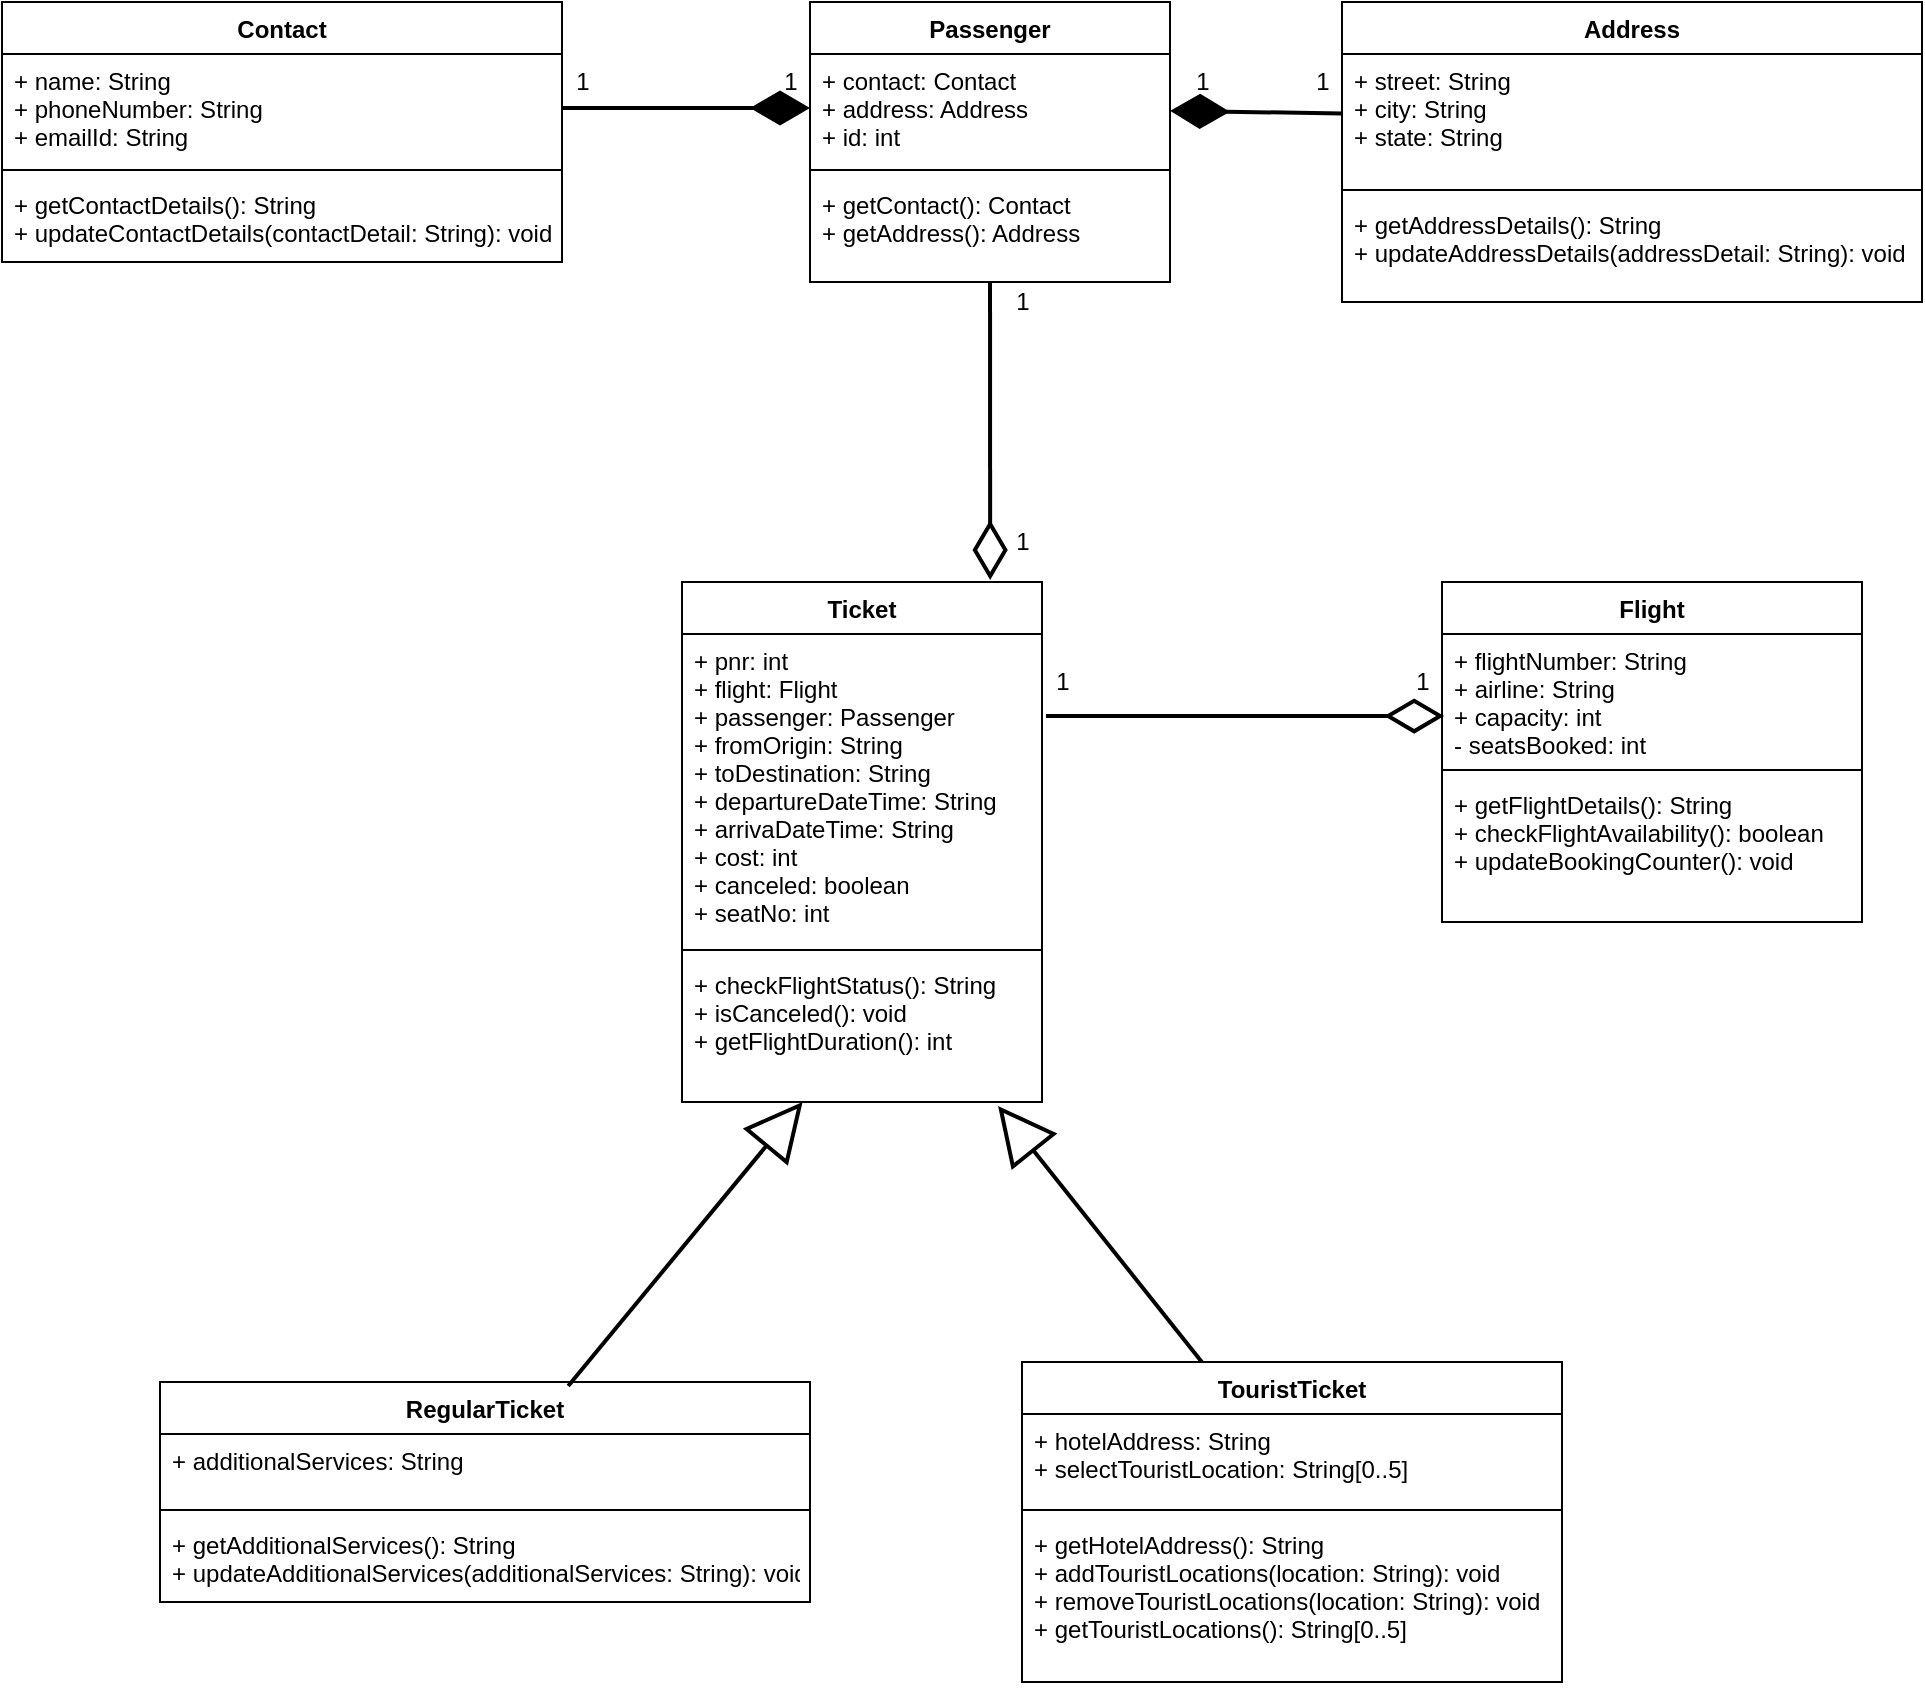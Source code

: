 <mxfile version="15.1.4" type="device"><diagram id="C5RBs43oDa-KdzZeNtuy" name="Page-1"><mxGraphModel dx="1021" dy="462" grid="1" gridSize="10" guides="1" tooltips="1" connect="1" arrows="1" fold="1" page="1" pageScale="1" pageWidth="827" pageHeight="1169" math="0" shadow="0"><root><mxCell id="WIyWlLk6GJQsqaUBKTNV-0"/><mxCell id="WIyWlLk6GJQsqaUBKTNV-1" parent="WIyWlLk6GJQsqaUBKTNV-0"/><mxCell id="9YXLAgf_iRCNd-go4M6v-0" value="Passenger" style="swimlane;fontStyle=1;align=center;verticalAlign=top;childLayout=stackLayout;horizontal=1;startSize=26;horizontalStack=0;resizeParent=1;resizeParentMax=0;resizeLast=0;collapsible=1;marginBottom=0;" parent="WIyWlLk6GJQsqaUBKTNV-1" vertex="1"><mxGeometry x="414" y="40" width="180" height="140" as="geometry"/></mxCell><mxCell id="9YXLAgf_iRCNd-go4M6v-1" value="+ contact: Contact&#10;+ address: Address&#10;+ id: int&#10;" style="text;strokeColor=none;fillColor=none;align=left;verticalAlign=top;spacingLeft=4;spacingRight=4;overflow=hidden;rotatable=0;points=[[0,0.5],[1,0.5]];portConstraint=eastwest;" parent="9YXLAgf_iRCNd-go4M6v-0" vertex="1"><mxGeometry y="26" width="180" height="54" as="geometry"/></mxCell><mxCell id="9YXLAgf_iRCNd-go4M6v-2" value="" style="line;strokeWidth=1;fillColor=none;align=left;verticalAlign=middle;spacingTop=-1;spacingLeft=3;spacingRight=3;rotatable=0;labelPosition=right;points=[];portConstraint=eastwest;" parent="9YXLAgf_iRCNd-go4M6v-0" vertex="1"><mxGeometry y="80" width="180" height="8" as="geometry"/></mxCell><mxCell id="9YXLAgf_iRCNd-go4M6v-3" value="+ getContact(): Contact&#10;+ getAddress(): Address" style="text;strokeColor=none;fillColor=none;align=left;verticalAlign=top;spacingLeft=4;spacingRight=4;overflow=hidden;rotatable=0;points=[[0,0.5],[1,0.5]];portConstraint=eastwest;" parent="9YXLAgf_iRCNd-go4M6v-0" vertex="1"><mxGeometry y="88" width="180" height="52" as="geometry"/></mxCell><mxCell id="9YXLAgf_iRCNd-go4M6v-4" value="Flight" style="swimlane;fontStyle=1;align=center;verticalAlign=top;childLayout=stackLayout;horizontal=1;startSize=26;horizontalStack=0;resizeParent=1;resizeParentMax=0;resizeLast=0;collapsible=1;marginBottom=0;" parent="WIyWlLk6GJQsqaUBKTNV-1" vertex="1"><mxGeometry x="730" y="330" width="210" height="170" as="geometry"/></mxCell><mxCell id="9YXLAgf_iRCNd-go4M6v-5" value="+ flightNumber: String&#10;+ airline: String&#10;+ capacity: int&#10;- seatsBooked: int&#10;&#10;" style="text;strokeColor=none;fillColor=none;align=left;verticalAlign=top;spacingLeft=4;spacingRight=4;overflow=hidden;rotatable=0;points=[[0,0.5],[1,0.5]];portConstraint=eastwest;" parent="9YXLAgf_iRCNd-go4M6v-4" vertex="1"><mxGeometry y="26" width="210" height="64" as="geometry"/></mxCell><mxCell id="9YXLAgf_iRCNd-go4M6v-6" value="" style="line;strokeWidth=1;fillColor=none;align=left;verticalAlign=middle;spacingTop=-1;spacingLeft=3;spacingRight=3;rotatable=0;labelPosition=right;points=[];portConstraint=eastwest;" parent="9YXLAgf_iRCNd-go4M6v-4" vertex="1"><mxGeometry y="90" width="210" height="8" as="geometry"/></mxCell><mxCell id="9YXLAgf_iRCNd-go4M6v-7" value="+ getFlightDetails(): String&#10;+ checkFlightAvailability(): boolean&#10;+ updateBookingCounter(): void" style="text;strokeColor=none;fillColor=none;align=left;verticalAlign=top;spacingLeft=4;spacingRight=4;overflow=hidden;rotatable=0;points=[[0,0.5],[1,0.5]];portConstraint=eastwest;" parent="9YXLAgf_iRCNd-go4M6v-4" vertex="1"><mxGeometry y="98" width="210" height="72" as="geometry"/></mxCell><mxCell id="9YXLAgf_iRCNd-go4M6v-8" value="Ticket" style="swimlane;fontStyle=1;align=center;verticalAlign=top;childLayout=stackLayout;horizontal=1;startSize=26;horizontalStack=0;resizeParent=1;resizeParentMax=0;resizeLast=0;collapsible=1;marginBottom=0;" parent="WIyWlLk6GJQsqaUBKTNV-1" vertex="1"><mxGeometry x="350" y="330" width="180" height="260" as="geometry"/></mxCell><mxCell id="9YXLAgf_iRCNd-go4M6v-9" value="+ pnr: int&#10;+ flight: Flight&#10;+ passenger: Passenger&#10;+ fromOrigin: String&#10;+ toDestination: String&#10;+ departureDateTime: String&#10;+ arrivaDateTime: String&#10;+ cost: int&#10;+ canceled: boolean&#10;+ seatNo: int" style="text;strokeColor=none;fillColor=none;align=left;verticalAlign=top;spacingLeft=4;spacingRight=4;overflow=hidden;rotatable=0;points=[[0,0.5],[1,0.5]];portConstraint=eastwest;" parent="9YXLAgf_iRCNd-go4M6v-8" vertex="1"><mxGeometry y="26" width="180" height="154" as="geometry"/></mxCell><mxCell id="9YXLAgf_iRCNd-go4M6v-10" value="" style="line;strokeWidth=1;fillColor=none;align=left;verticalAlign=middle;spacingTop=-1;spacingLeft=3;spacingRight=3;rotatable=0;labelPosition=right;points=[];portConstraint=eastwest;" parent="9YXLAgf_iRCNd-go4M6v-8" vertex="1"><mxGeometry y="180" width="180" height="8" as="geometry"/></mxCell><mxCell id="9YXLAgf_iRCNd-go4M6v-11" value="+ checkFlightStatus(): String&#10;+ isCanceled(): void&#10;+ getFlightDuration(): int" style="text;strokeColor=none;fillColor=none;align=left;verticalAlign=top;spacingLeft=4;spacingRight=4;overflow=hidden;rotatable=0;points=[[0,0.5],[1,0.5]];portConstraint=eastwest;" parent="9YXLAgf_iRCNd-go4M6v-8" vertex="1"><mxGeometry y="188" width="180" height="72" as="geometry"/></mxCell><mxCell id="SRB84KaDkmIRX-6lX4n2-0" value="RegularTicket" style="swimlane;fontStyle=1;align=center;verticalAlign=top;childLayout=stackLayout;horizontal=1;startSize=26;horizontalStack=0;resizeParent=1;resizeParentMax=0;resizeLast=0;collapsible=1;marginBottom=0;" vertex="1" parent="WIyWlLk6GJQsqaUBKTNV-1"><mxGeometry x="89" y="730" width="325" height="110" as="geometry"/></mxCell><mxCell id="SRB84KaDkmIRX-6lX4n2-1" value="+ additionalServices: String" style="text;strokeColor=none;fillColor=none;align=left;verticalAlign=top;spacingLeft=4;spacingRight=4;overflow=hidden;rotatable=0;points=[[0,0.5],[1,0.5]];portConstraint=eastwest;" vertex="1" parent="SRB84KaDkmIRX-6lX4n2-0"><mxGeometry y="26" width="325" height="34" as="geometry"/></mxCell><mxCell id="SRB84KaDkmIRX-6lX4n2-2" value="" style="line;strokeWidth=1;fillColor=none;align=left;verticalAlign=middle;spacingTop=-1;spacingLeft=3;spacingRight=3;rotatable=0;labelPosition=right;points=[];portConstraint=eastwest;" vertex="1" parent="SRB84KaDkmIRX-6lX4n2-0"><mxGeometry y="60" width="325" height="8" as="geometry"/></mxCell><mxCell id="SRB84KaDkmIRX-6lX4n2-3" value="+ getAdditionalServices(): String&#10;+ updateAdditionalServices(additionalServices: String): void" style="text;strokeColor=none;fillColor=none;align=left;verticalAlign=top;spacingLeft=4;spacingRight=4;overflow=hidden;rotatable=0;points=[[0,0.5],[1,0.5]];portConstraint=eastwest;" vertex="1" parent="SRB84KaDkmIRX-6lX4n2-0"><mxGeometry y="68" width="325" height="42" as="geometry"/></mxCell><mxCell id="SRB84KaDkmIRX-6lX4n2-4" value="Contact" style="swimlane;fontStyle=1;align=center;verticalAlign=top;childLayout=stackLayout;horizontal=1;startSize=26;horizontalStack=0;resizeParent=1;resizeParentMax=0;resizeLast=0;collapsible=1;marginBottom=0;" vertex="1" parent="WIyWlLk6GJQsqaUBKTNV-1"><mxGeometry x="10" y="40" width="280" height="130" as="geometry"/></mxCell><mxCell id="SRB84KaDkmIRX-6lX4n2-5" value="+ name: String&#10;+ phoneNumber: String&#10;+ emailId: String" style="text;strokeColor=none;fillColor=none;align=left;verticalAlign=top;spacingLeft=4;spacingRight=4;overflow=hidden;rotatable=0;points=[[0,0.5],[1,0.5]];portConstraint=eastwest;" vertex="1" parent="SRB84KaDkmIRX-6lX4n2-4"><mxGeometry y="26" width="280" height="54" as="geometry"/></mxCell><mxCell id="SRB84KaDkmIRX-6lX4n2-6" value="" style="line;strokeWidth=1;fillColor=none;align=left;verticalAlign=middle;spacingTop=-1;spacingLeft=3;spacingRight=3;rotatable=0;labelPosition=right;points=[];portConstraint=eastwest;" vertex="1" parent="SRB84KaDkmIRX-6lX4n2-4"><mxGeometry y="80" width="280" height="8" as="geometry"/></mxCell><mxCell id="SRB84KaDkmIRX-6lX4n2-7" value="+ getContactDetails(): String&#10;+ updateContactDetails(contactDetail: String): void" style="text;strokeColor=none;fillColor=none;align=left;verticalAlign=top;spacingLeft=4;spacingRight=4;overflow=hidden;rotatable=0;points=[[0,0.5],[1,0.5]];portConstraint=eastwest;" vertex="1" parent="SRB84KaDkmIRX-6lX4n2-4"><mxGeometry y="88" width="280" height="42" as="geometry"/></mxCell><mxCell id="SRB84KaDkmIRX-6lX4n2-8" value="Address" style="swimlane;fontStyle=1;align=center;verticalAlign=top;childLayout=stackLayout;horizontal=1;startSize=26;horizontalStack=0;resizeParent=1;resizeParentMax=0;resizeLast=0;collapsible=1;marginBottom=0;" vertex="1" parent="WIyWlLk6GJQsqaUBKTNV-1"><mxGeometry x="680" y="40" width="290" height="150" as="geometry"/></mxCell><mxCell id="SRB84KaDkmIRX-6lX4n2-9" value="+ street: String&#10;+ city: String&#10;+ state: String" style="text;strokeColor=none;fillColor=none;align=left;verticalAlign=top;spacingLeft=4;spacingRight=4;overflow=hidden;rotatable=0;points=[[0,0.5],[1,0.5]];portConstraint=eastwest;" vertex="1" parent="SRB84KaDkmIRX-6lX4n2-8"><mxGeometry y="26" width="290" height="64" as="geometry"/></mxCell><mxCell id="SRB84KaDkmIRX-6lX4n2-10" value="" style="line;strokeWidth=1;fillColor=none;align=left;verticalAlign=middle;spacingTop=-1;spacingLeft=3;spacingRight=3;rotatable=0;labelPosition=right;points=[];portConstraint=eastwest;" vertex="1" parent="SRB84KaDkmIRX-6lX4n2-8"><mxGeometry y="90" width="290" height="8" as="geometry"/></mxCell><mxCell id="SRB84KaDkmIRX-6lX4n2-11" value="+ getAddressDetails(): String&#10;+ updateAddressDetails(addressDetail: String): void" style="text;strokeColor=none;fillColor=none;align=left;verticalAlign=top;spacingLeft=4;spacingRight=4;overflow=hidden;rotatable=0;points=[[0,0.5],[1,0.5]];portConstraint=eastwest;" vertex="1" parent="SRB84KaDkmIRX-6lX4n2-8"><mxGeometry y="98" width="290" height="52" as="geometry"/></mxCell><mxCell id="SRB84KaDkmIRX-6lX4n2-12" value="TouristTicket&#10;" style="swimlane;fontStyle=1;align=center;verticalAlign=top;childLayout=stackLayout;horizontal=1;startSize=26;horizontalStack=0;resizeParent=1;resizeParentMax=0;resizeLast=0;collapsible=1;marginBottom=0;" vertex="1" parent="WIyWlLk6GJQsqaUBKTNV-1"><mxGeometry x="520" y="720" width="270" height="160" as="geometry"/></mxCell><mxCell id="SRB84KaDkmIRX-6lX4n2-13" value="+ hotelAddress: String&#10;+ selectTouristLocation: String[0..5]" style="text;strokeColor=none;fillColor=none;align=left;verticalAlign=top;spacingLeft=4;spacingRight=4;overflow=hidden;rotatable=0;points=[[0,0.5],[1,0.5]];portConstraint=eastwest;" vertex="1" parent="SRB84KaDkmIRX-6lX4n2-12"><mxGeometry y="26" width="270" height="44" as="geometry"/></mxCell><mxCell id="SRB84KaDkmIRX-6lX4n2-14" value="" style="line;strokeWidth=1;fillColor=none;align=left;verticalAlign=middle;spacingTop=-1;spacingLeft=3;spacingRight=3;rotatable=0;labelPosition=right;points=[];portConstraint=eastwest;" vertex="1" parent="SRB84KaDkmIRX-6lX4n2-12"><mxGeometry y="70" width="270" height="8" as="geometry"/></mxCell><mxCell id="SRB84KaDkmIRX-6lX4n2-15" value="+ getHotelAddress(): String&#10;+ addTouristLocations(location: String): void&#10;+ removeTouristLocations(location: String): void&#10;+ getTouristLocations(): String[0..5]" style="text;strokeColor=none;fillColor=none;align=left;verticalAlign=top;spacingLeft=4;spacingRight=4;overflow=hidden;rotatable=0;points=[[0,0.5],[1,0.5]];portConstraint=eastwest;" vertex="1" parent="SRB84KaDkmIRX-6lX4n2-12"><mxGeometry y="78" width="270" height="82" as="geometry"/></mxCell><mxCell id="SRB84KaDkmIRX-6lX4n2-38" value="" style="endArrow=diamondThin;endFill=1;endSize=24;html=1;strokeWidth=2;startSize=9;" edge="1" parent="WIyWlLk6GJQsqaUBKTNV-1" source="SRB84KaDkmIRX-6lX4n2-5" target="9YXLAgf_iRCNd-go4M6v-1"><mxGeometry width="160" relative="1" as="geometry"><mxPoint x="330" y="630" as="sourcePoint"/><mxPoint x="490" y="630" as="targetPoint"/></mxGeometry></mxCell><mxCell id="SRB84KaDkmIRX-6lX4n2-39" value="" style="endArrow=diamondThin;endFill=1;endSize=24;html=1;strokeWidth=2;startSize=9;" edge="1" parent="WIyWlLk6GJQsqaUBKTNV-1" source="SRB84KaDkmIRX-6lX4n2-9" target="9YXLAgf_iRCNd-go4M6v-1"><mxGeometry width="160" relative="1" as="geometry"><mxPoint x="300" y="103" as="sourcePoint"/><mxPoint x="424" y="103" as="targetPoint"/></mxGeometry></mxCell><mxCell id="SRB84KaDkmIRX-6lX4n2-40" value="" style="endArrow=block;endFill=0;endSize=24;html=1;strokeWidth=2;startSize=9;exitX=0.628;exitY=0.018;exitDx=0;exitDy=0;exitPerimeter=0;" edge="1" parent="WIyWlLk6GJQsqaUBKTNV-1" source="SRB84KaDkmIRX-6lX4n2-0" target="9YXLAgf_iRCNd-go4M6v-11"><mxGeometry width="160" relative="1" as="geometry"><mxPoint x="310" y="230" as="sourcePoint"/><mxPoint x="434" y="230" as="targetPoint"/><Array as="points"/></mxGeometry></mxCell><mxCell id="SRB84KaDkmIRX-6lX4n2-41" value="" style="endArrow=block;endFill=0;endSize=24;html=1;strokeWidth=2;startSize=9;entryX=0.878;entryY=1.028;entryDx=0;entryDy=0;entryPerimeter=0;exitX=0.333;exitY=0;exitDx=0;exitDy=0;exitPerimeter=0;" edge="1" parent="WIyWlLk6GJQsqaUBKTNV-1" source="SRB84KaDkmIRX-6lX4n2-12" target="9YXLAgf_iRCNd-go4M6v-11"><mxGeometry width="160" relative="1" as="geometry"><mxPoint x="350.0" y="771.98" as="sourcePoint"/><mxPoint x="560.9" y="600" as="targetPoint"/><Array as="points"/></mxGeometry></mxCell><mxCell id="SRB84KaDkmIRX-6lX4n2-42" value="" style="endArrow=diamondThin;endFill=0;endSize=24;html=1;strokeWidth=2;startSize=9;exitX=1.011;exitY=0.266;exitDx=0;exitDy=0;exitPerimeter=0;entryX=0.005;entryY=0.641;entryDx=0;entryDy=0;entryPerimeter=0;" edge="1" parent="WIyWlLk6GJQsqaUBKTNV-1" source="9YXLAgf_iRCNd-go4M6v-9" target="9YXLAgf_iRCNd-go4M6v-5"><mxGeometry width="160" relative="1" as="geometry"><mxPoint x="470" y="350" as="sourcePoint"/><mxPoint x="594" y="350" as="targetPoint"/></mxGeometry></mxCell><mxCell id="SRB84KaDkmIRX-6lX4n2-43" value="" style="endArrow=diamondThin;endFill=0;endSize=24;html=1;strokeWidth=2;startSize=9;entryX=0.856;entryY=-0.004;entryDx=0;entryDy=0;entryPerimeter=0;" edge="1" parent="WIyWlLk6GJQsqaUBKTNV-1" source="9YXLAgf_iRCNd-go4M6v-3" target="9YXLAgf_iRCNd-go4M6v-8"><mxGeometry width="160" relative="1" as="geometry"><mxPoint x="480" y="270.004" as="sourcePoint"/><mxPoint x="649.07" y="270.064" as="targetPoint"/><Array as="points"/></mxGeometry></mxCell><mxCell id="SRB84KaDkmIRX-6lX4n2-50" value="1" style="text;html=1;align=center;verticalAlign=middle;resizable=0;points=[];autosize=1;strokeColor=none;fillColor=none;" vertex="1" parent="WIyWlLk6GJQsqaUBKTNV-1"><mxGeometry x="660" y="70" width="20" height="20" as="geometry"/></mxCell><mxCell id="SRB84KaDkmIRX-6lX4n2-51" value="1" style="text;html=1;align=center;verticalAlign=middle;resizable=0;points=[];autosize=1;strokeColor=none;fillColor=none;" vertex="1" parent="WIyWlLk6GJQsqaUBKTNV-1"><mxGeometry x="600" y="70" width="20" height="20" as="geometry"/></mxCell><mxCell id="SRB84KaDkmIRX-6lX4n2-52" value="1" style="text;html=1;align=center;verticalAlign=middle;resizable=0;points=[];autosize=1;strokeColor=none;fillColor=none;" vertex="1" parent="WIyWlLk6GJQsqaUBKTNV-1"><mxGeometry x="290" y="70" width="20" height="20" as="geometry"/></mxCell><mxCell id="SRB84KaDkmIRX-6lX4n2-53" value="1" style="text;html=1;align=center;verticalAlign=middle;resizable=0;points=[];autosize=1;strokeColor=none;fillColor=none;" vertex="1" parent="WIyWlLk6GJQsqaUBKTNV-1"><mxGeometry x="394" y="70" width="20" height="20" as="geometry"/></mxCell><mxCell id="SRB84KaDkmIRX-6lX4n2-54" value="1" style="text;html=1;align=center;verticalAlign=middle;resizable=0;points=[];autosize=1;strokeColor=none;fillColor=none;" vertex="1" parent="WIyWlLk6GJQsqaUBKTNV-1"><mxGeometry x="510" y="180" width="20" height="20" as="geometry"/></mxCell><mxCell id="SRB84KaDkmIRX-6lX4n2-55" value="1" style="text;html=1;align=center;verticalAlign=middle;resizable=0;points=[];autosize=1;strokeColor=none;fillColor=none;" vertex="1" parent="WIyWlLk6GJQsqaUBKTNV-1"><mxGeometry x="510" y="300" width="20" height="20" as="geometry"/></mxCell><mxCell id="SRB84KaDkmIRX-6lX4n2-57" value="1" style="text;html=1;align=center;verticalAlign=middle;resizable=0;points=[];autosize=1;strokeColor=none;fillColor=none;" vertex="1" parent="WIyWlLk6GJQsqaUBKTNV-1"><mxGeometry x="530" y="370" width="20" height="20" as="geometry"/></mxCell><mxCell id="SRB84KaDkmIRX-6lX4n2-58" value="1" style="text;html=1;align=center;verticalAlign=middle;resizable=0;points=[];autosize=1;strokeColor=none;fillColor=none;" vertex="1" parent="WIyWlLk6GJQsqaUBKTNV-1"><mxGeometry x="710" y="370" width="20" height="20" as="geometry"/></mxCell></root></mxGraphModel></diagram></mxfile>